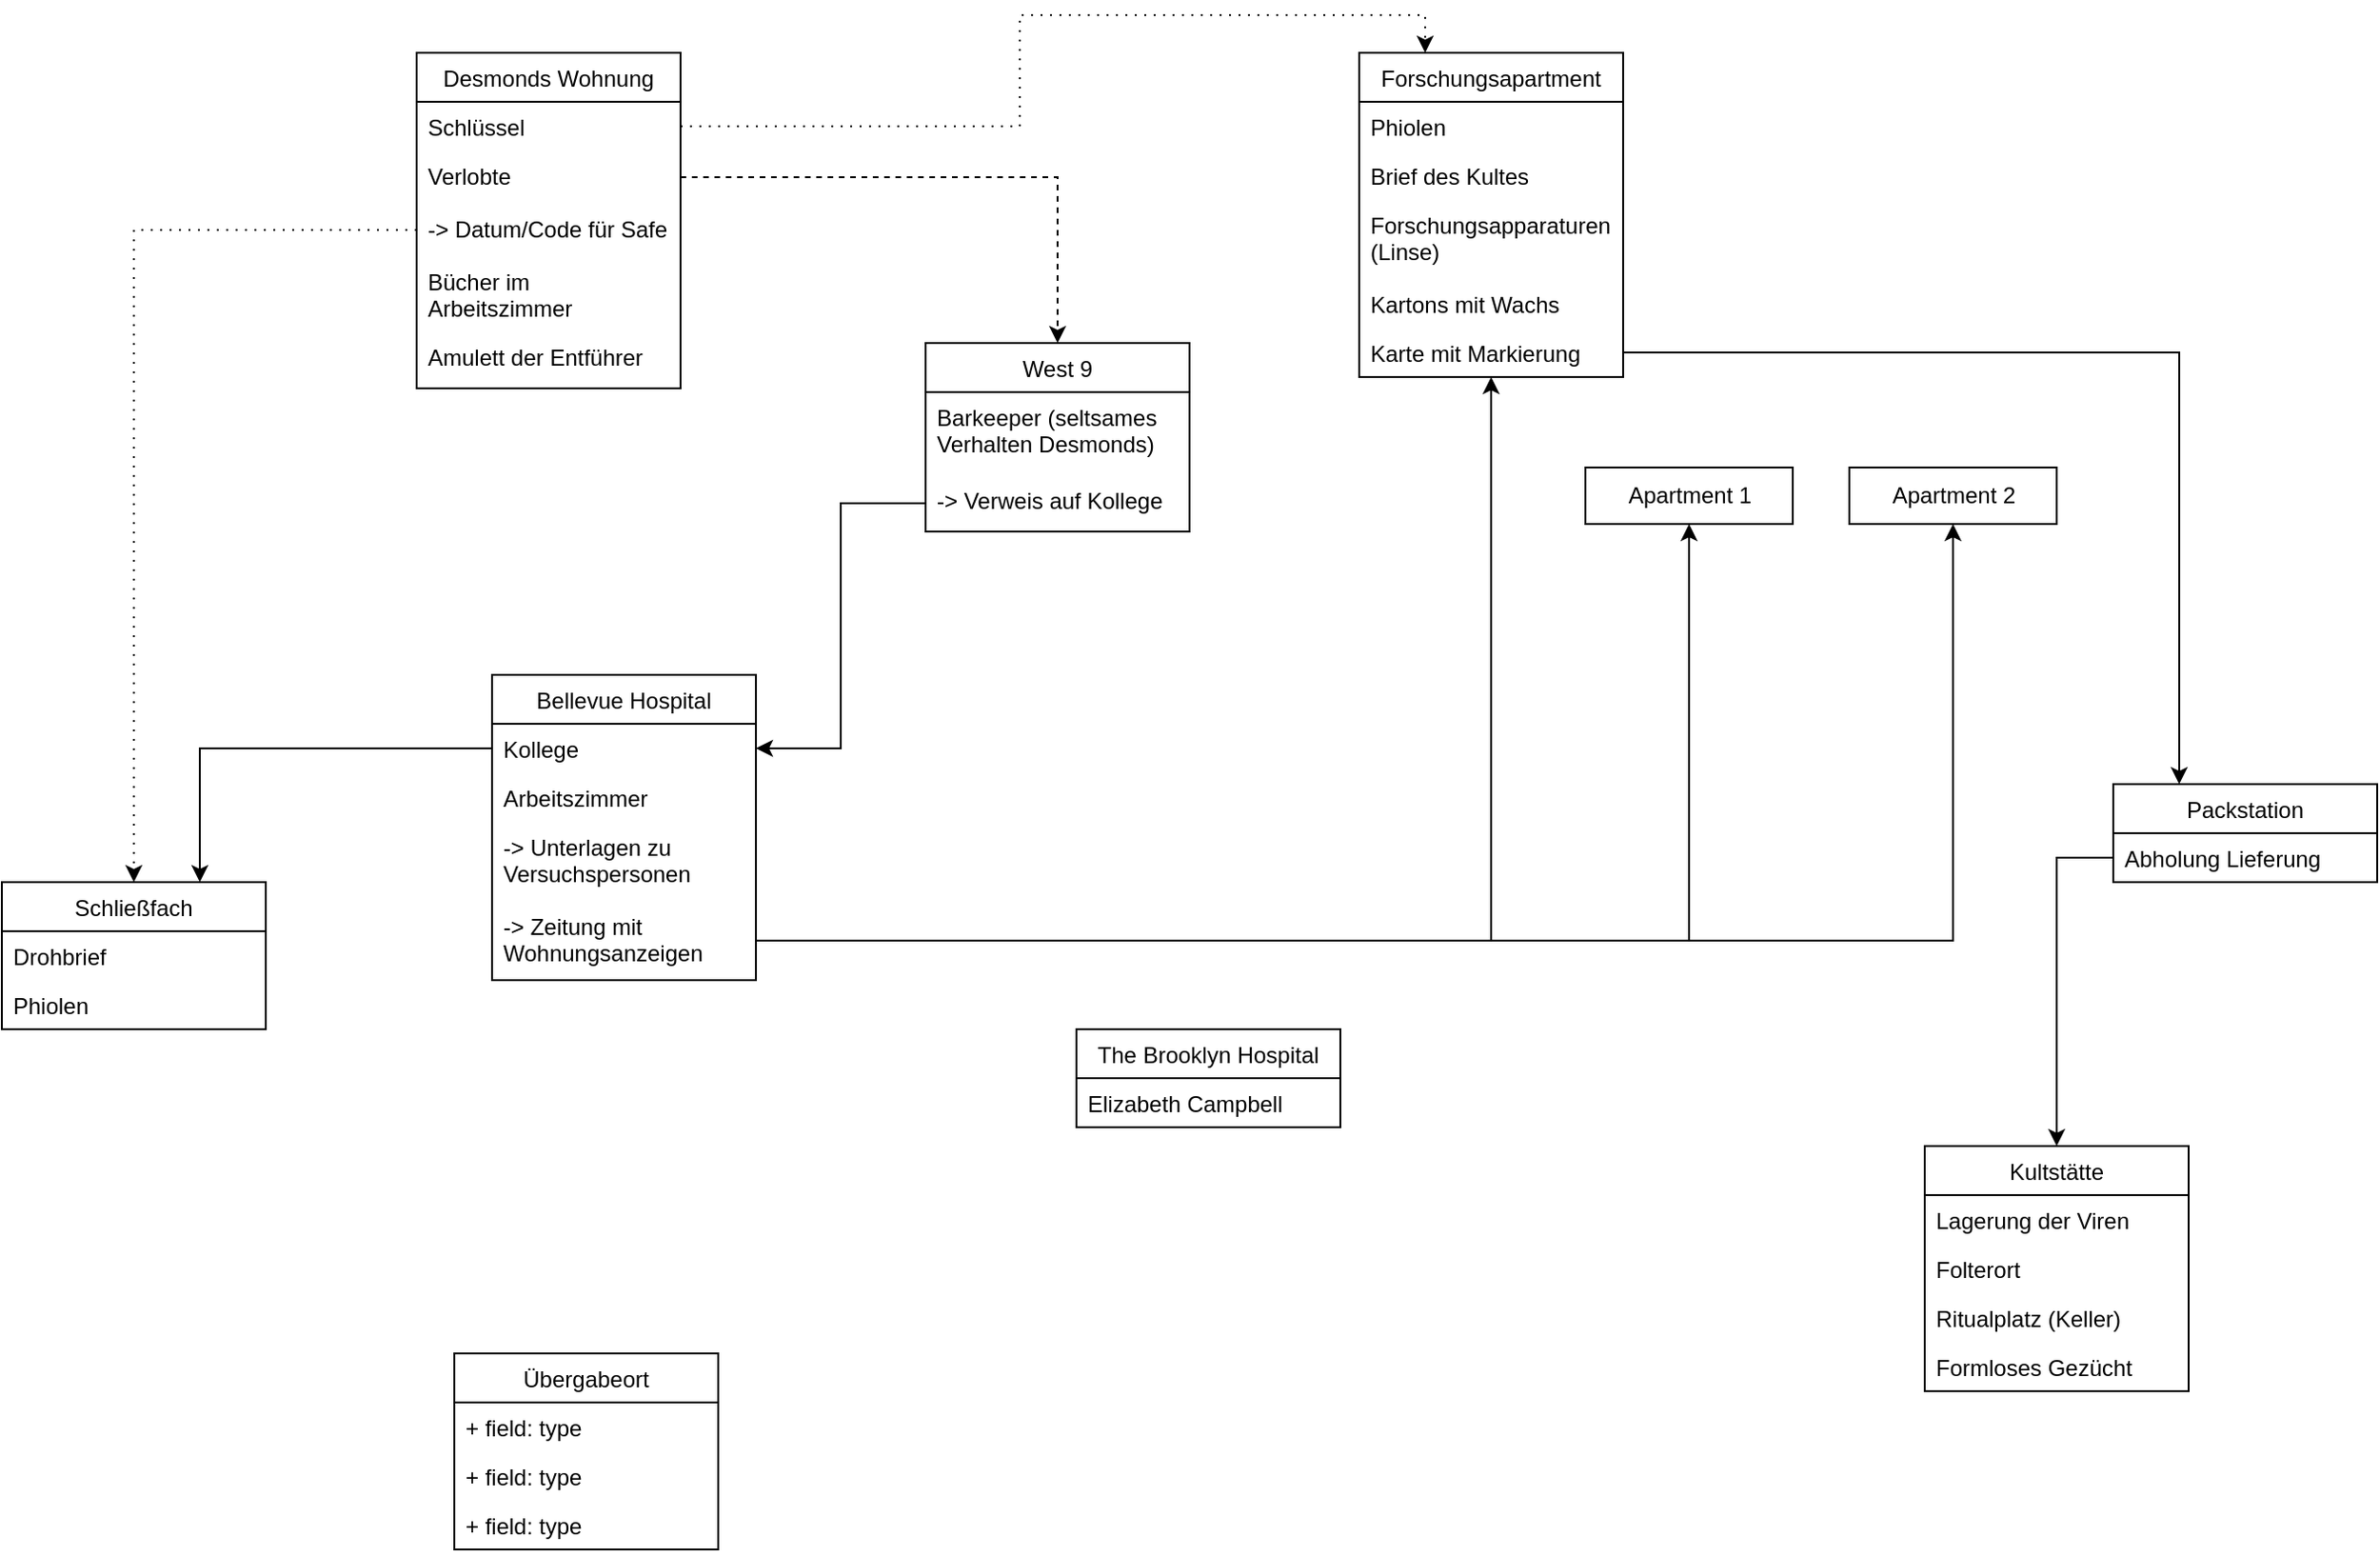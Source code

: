 <mxfile version="12.5.3" type="device"><diagram id="C5RBs43oDa-KdzZeNtuy" name="Page-1"><mxGraphModel dx="1808" dy="650" grid="1" gridSize="10" guides="1" tooltips="1" connect="1" arrows="1" fold="1" page="1" pageScale="1" pageWidth="827" pageHeight="1169" math="0" shadow="0"><root><mxCell id="WIyWlLk6GJQsqaUBKTNV-0"/><mxCell id="WIyWlLk6GJQsqaUBKTNV-1" parent="WIyWlLk6GJQsqaUBKTNV-0"/><mxCell id="Gv4YgLjHn7r7YIj3dcY0-4" value="Forschungsapartment" style="swimlane;fontStyle=0;childLayout=stackLayout;horizontal=1;startSize=26;fillColor=none;horizontalStack=0;resizeParent=1;resizeParentMax=0;resizeLast=0;collapsible=1;marginBottom=0;" parent="WIyWlLk6GJQsqaUBKTNV-1" vertex="1"><mxGeometry x="560" y="130" width="140" height="172" as="geometry"/></mxCell><mxCell id="Gv4YgLjHn7r7YIj3dcY0-6" value="Phiolen" style="text;strokeColor=none;fillColor=none;align=left;verticalAlign=top;spacingLeft=4;spacingRight=4;overflow=hidden;rotatable=0;points=[[0,0.5],[1,0.5]];portConstraint=eastwest;" parent="Gv4YgLjHn7r7YIj3dcY0-4" vertex="1"><mxGeometry y="26" width="140" height="26" as="geometry"/></mxCell><mxCell id="Gv4YgLjHn7r7YIj3dcY0-5" value="Brief des Kultes" style="text;strokeColor=none;fillColor=none;align=left;verticalAlign=top;spacingLeft=4;spacingRight=4;overflow=hidden;rotatable=0;points=[[0,0.5],[1,0.5]];portConstraint=eastwest;" parent="Gv4YgLjHn7r7YIj3dcY0-4" vertex="1"><mxGeometry y="52" width="140" height="26" as="geometry"/></mxCell><mxCell id="Gv4YgLjHn7r7YIj3dcY0-7" value="Forschungsapparaturen&#10;(Linse)" style="text;strokeColor=none;fillColor=none;align=left;verticalAlign=top;spacingLeft=4;spacingRight=4;overflow=hidden;rotatable=0;points=[[0,0.5],[1,0.5]];portConstraint=eastwest;" parent="Gv4YgLjHn7r7YIj3dcY0-4" vertex="1"><mxGeometry y="78" width="140" height="42" as="geometry"/></mxCell><mxCell id="Gv4YgLjHn7r7YIj3dcY0-14" value="Kartons mit Wachs" style="text;strokeColor=none;fillColor=none;align=left;verticalAlign=top;spacingLeft=4;spacingRight=4;overflow=hidden;rotatable=0;points=[[0,0.5],[1,0.5]];portConstraint=eastwest;" parent="Gv4YgLjHn7r7YIj3dcY0-4" vertex="1"><mxGeometry y="120" width="140" height="26" as="geometry"/></mxCell><mxCell id="xxPiGUW5v1Cq1hZBAN9w-2" value="Karte mit Markierung" style="text;strokeColor=none;fillColor=none;align=left;verticalAlign=top;spacingLeft=4;spacingRight=4;overflow=hidden;rotatable=0;points=[[0,0.5],[1,0.5]];portConstraint=eastwest;" parent="Gv4YgLjHn7r7YIj3dcY0-4" vertex="1"><mxGeometry y="146" width="140" height="26" as="geometry"/></mxCell><mxCell id="Gv4YgLjHn7r7YIj3dcY0-13" style="edgeStyle=orthogonalEdgeStyle;rounded=0;orthogonalLoop=1;jettySize=auto;html=1;exitX=1;exitY=0.5;exitDx=0;exitDy=0;entryX=0.25;entryY=0;entryDx=0;entryDy=0;dashed=1;dashPattern=1 4;" parent="WIyWlLk6GJQsqaUBKTNV-1" source="Gv4YgLjHn7r7YIj3dcY0-1" target="Gv4YgLjHn7r7YIj3dcY0-4" edge="1"><mxGeometry relative="1" as="geometry"/></mxCell><mxCell id="Gv4YgLjHn7r7YIj3dcY0-16" value="Bellevue Hospital" style="swimlane;fontStyle=0;childLayout=stackLayout;horizontal=1;startSize=26;fillColor=none;horizontalStack=0;resizeParent=1;resizeParentMax=0;resizeLast=0;collapsible=1;marginBottom=0;" parent="WIyWlLk6GJQsqaUBKTNV-1" vertex="1"><mxGeometry x="100" y="460" width="140" height="162" as="geometry"/></mxCell><mxCell id="Gv4YgLjHn7r7YIj3dcY0-17" value="Kollege" style="text;strokeColor=none;fillColor=none;align=left;verticalAlign=top;spacingLeft=4;spacingRight=4;overflow=hidden;rotatable=0;points=[[0,0.5],[1,0.5]];portConstraint=eastwest;" parent="Gv4YgLjHn7r7YIj3dcY0-16" vertex="1"><mxGeometry y="26" width="140" height="26" as="geometry"/></mxCell><mxCell id="Gv4YgLjHn7r7YIj3dcY0-18" value="Arbeitszimmer" style="text;strokeColor=none;fillColor=none;align=left;verticalAlign=top;spacingLeft=4;spacingRight=4;overflow=hidden;rotatable=0;points=[[0,0.5],[1,0.5]];portConstraint=eastwest;" parent="Gv4YgLjHn7r7YIj3dcY0-16" vertex="1"><mxGeometry y="52" width="140" height="26" as="geometry"/></mxCell><mxCell id="Gv4YgLjHn7r7YIj3dcY0-58" value="-&gt; Unterlagen zu&#10;Versuchspersonen" style="text;strokeColor=none;fillColor=none;align=left;verticalAlign=top;spacingLeft=4;spacingRight=4;overflow=hidden;rotatable=0;points=[[0,0.5],[1,0.5]];portConstraint=eastwest;" parent="Gv4YgLjHn7r7YIj3dcY0-16" vertex="1"><mxGeometry y="78" width="140" height="42" as="geometry"/></mxCell><mxCell id="Gv4YgLjHn7r7YIj3dcY0-56" value="-&gt; Zeitung mit &#10;Wohnungsanzeigen" style="text;strokeColor=none;fillColor=none;align=left;verticalAlign=top;spacingLeft=4;spacingRight=4;overflow=hidden;rotatable=0;points=[[0,0.5],[1,0.5]];portConstraint=eastwest;" parent="Gv4YgLjHn7r7YIj3dcY0-16" vertex="1"><mxGeometry y="120" width="140" height="42" as="geometry"/></mxCell><mxCell id="Gv4YgLjHn7r7YIj3dcY0-20" value="West 9" style="swimlane;fontStyle=0;childLayout=stackLayout;horizontal=1;startSize=26;fillColor=none;horizontalStack=0;resizeParent=1;resizeParentMax=0;resizeLast=0;collapsible=1;marginBottom=0;" parent="WIyWlLk6GJQsqaUBKTNV-1" vertex="1"><mxGeometry x="330" y="284" width="140" height="100" as="geometry"/></mxCell><mxCell id="Gv4YgLjHn7r7YIj3dcY0-21" value="Barkeeper (seltsames &#10;Verhalten Desmonds)" style="text;strokeColor=none;fillColor=none;align=left;verticalAlign=top;spacingLeft=4;spacingRight=4;overflow=hidden;rotatable=0;points=[[0,0.5],[1,0.5]];portConstraint=eastwest;" parent="Gv4YgLjHn7r7YIj3dcY0-20" vertex="1"><mxGeometry y="26" width="140" height="44" as="geometry"/></mxCell><mxCell id="Gv4YgLjHn7r7YIj3dcY0-60" value="-&gt; Verweis auf Kollege" style="text;strokeColor=none;fillColor=none;align=left;verticalAlign=top;spacingLeft=4;spacingRight=4;overflow=hidden;rotatable=0;points=[[0,0.5],[1,0.5]];portConstraint=eastwest;" parent="Gv4YgLjHn7r7YIj3dcY0-20" vertex="1"><mxGeometry y="70" width="140" height="30" as="geometry"/></mxCell><mxCell id="Gv4YgLjHn7r7YIj3dcY0-24" value="Packstation" style="swimlane;fontStyle=0;childLayout=stackLayout;horizontal=1;startSize=26;fillColor=none;horizontalStack=0;resizeParent=1;resizeParentMax=0;resizeLast=0;collapsible=1;marginBottom=0;" parent="WIyWlLk6GJQsqaUBKTNV-1" vertex="1"><mxGeometry x="960" y="518" width="140" height="52" as="geometry"/></mxCell><mxCell id="Gv4YgLjHn7r7YIj3dcY0-25" value="Abholung Lieferung" style="text;strokeColor=none;fillColor=none;align=left;verticalAlign=top;spacingLeft=4;spacingRight=4;overflow=hidden;rotatable=0;points=[[0,0.5],[1,0.5]];portConstraint=eastwest;" parent="Gv4YgLjHn7r7YIj3dcY0-24" vertex="1"><mxGeometry y="26" width="140" height="26" as="geometry"/></mxCell><mxCell id="Gv4YgLjHn7r7YIj3dcY0-28" value="Kultstätte" style="swimlane;fontStyle=0;childLayout=stackLayout;horizontal=1;startSize=26;fillColor=none;horizontalStack=0;resizeParent=1;resizeParentMax=0;resizeLast=0;collapsible=1;marginBottom=0;" parent="WIyWlLk6GJQsqaUBKTNV-1" vertex="1"><mxGeometry x="860" y="710" width="140" height="130" as="geometry"/></mxCell><mxCell id="Gv4YgLjHn7r7YIj3dcY0-29" value="Lagerung der Viren" style="text;strokeColor=none;fillColor=none;align=left;verticalAlign=top;spacingLeft=4;spacingRight=4;overflow=hidden;rotatable=0;points=[[0,0.5],[1,0.5]];portConstraint=eastwest;" parent="Gv4YgLjHn7r7YIj3dcY0-28" vertex="1"><mxGeometry y="26" width="140" height="26" as="geometry"/></mxCell><mxCell id="Gv4YgLjHn7r7YIj3dcY0-30" value="Folterort" style="text;strokeColor=none;fillColor=none;align=left;verticalAlign=top;spacingLeft=4;spacingRight=4;overflow=hidden;rotatable=0;points=[[0,0.5],[1,0.5]];portConstraint=eastwest;" parent="Gv4YgLjHn7r7YIj3dcY0-28" vertex="1"><mxGeometry y="52" width="140" height="26" as="geometry"/></mxCell><mxCell id="Gv4YgLjHn7r7YIj3dcY0-31" value="Ritualplatz (Keller)" style="text;strokeColor=none;fillColor=none;align=left;verticalAlign=top;spacingLeft=4;spacingRight=4;overflow=hidden;rotatable=0;points=[[0,0.5],[1,0.5]];portConstraint=eastwest;" parent="Gv4YgLjHn7r7YIj3dcY0-28" vertex="1"><mxGeometry y="78" width="140" height="26" as="geometry"/></mxCell><mxCell id="Gv4YgLjHn7r7YIj3dcY0-32" value="Formloses Gezücht" style="text;strokeColor=none;fillColor=none;align=left;verticalAlign=top;spacingLeft=4;spacingRight=4;overflow=hidden;rotatable=0;points=[[0,0.5],[1,0.5]];portConstraint=eastwest;" parent="Gv4YgLjHn7r7YIj3dcY0-28" vertex="1"><mxGeometry y="104" width="140" height="26" as="geometry"/></mxCell><mxCell id="Gv4YgLjHn7r7YIj3dcY0-34" value="The Brooklyn Hospital" style="swimlane;fontStyle=0;childLayout=stackLayout;horizontal=1;startSize=26;fillColor=none;horizontalStack=0;resizeParent=1;resizeParentMax=0;resizeLast=0;collapsible=1;marginBottom=0;" parent="WIyWlLk6GJQsqaUBKTNV-1" vertex="1"><mxGeometry x="410" y="648" width="140" height="52" as="geometry"/></mxCell><mxCell id="Gv4YgLjHn7r7YIj3dcY0-35" value="Elizabeth Campbell" style="text;strokeColor=none;fillColor=none;align=left;verticalAlign=top;spacingLeft=4;spacingRight=4;overflow=hidden;rotatable=0;points=[[0,0.5],[1,0.5]];portConstraint=eastwest;" parent="Gv4YgLjHn7r7YIj3dcY0-34" vertex="1"><mxGeometry y="26" width="140" height="26" as="geometry"/></mxCell><mxCell id="Gv4YgLjHn7r7YIj3dcY0-40" value="" style="group" parent="WIyWlLk6GJQsqaUBKTNV-1" vertex="1" connectable="0"><mxGeometry x="80" y="130" width="140" height="160" as="geometry"/></mxCell><mxCell id="Gv4YgLjHn7r7YIj3dcY0-42" value="" style="group" parent="Gv4YgLjHn7r7YIj3dcY0-40" vertex="1" connectable="0"><mxGeometry x="-20" width="140" height="160" as="geometry"/></mxCell><mxCell id="Gv4YgLjHn7r7YIj3dcY0-0" value="Desmonds Wohnung" style="swimlane;fontStyle=0;childLayout=stackLayout;horizontal=1;startSize=26;fillColor=none;horizontalStack=0;resizeParent=1;resizeParentMax=0;resizeLast=0;collapsible=1;marginBottom=0;" parent="Gv4YgLjHn7r7YIj3dcY0-42" vertex="1"><mxGeometry width="140" height="178" as="geometry"><mxRectangle x="20" y="20" width="90" height="26" as="alternateBounds"/></mxGeometry></mxCell><mxCell id="Gv4YgLjHn7r7YIj3dcY0-1" value="Schlüssel" style="text;strokeColor=none;fillColor=none;align=left;verticalAlign=top;spacingLeft=4;spacingRight=4;overflow=hidden;rotatable=0;points=[[0,0.5],[1,0.5]];portConstraint=eastwest;" parent="Gv4YgLjHn7r7YIj3dcY0-0" vertex="1"><mxGeometry y="26" width="140" height="26" as="geometry"/></mxCell><mxCell id="Gv4YgLjHn7r7YIj3dcY0-2" value="Verlobte" style="text;strokeColor=none;fillColor=none;align=left;verticalAlign=top;spacingLeft=4;spacingRight=4;overflow=hidden;rotatable=0;points=[[0,0.5],[1,0.5]];portConstraint=eastwest;" parent="Gv4YgLjHn7r7YIj3dcY0-0" vertex="1"><mxGeometry y="52" width="140" height="28" as="geometry"/></mxCell><mxCell id="Gv4YgLjHn7r7YIj3dcY0-53" value="-&gt; Datum/Code für Safe" style="text;strokeColor=none;fillColor=none;align=left;verticalAlign=top;spacingLeft=4;spacingRight=4;overflow=hidden;rotatable=0;points=[[0,0.5],[1,0.5]];portConstraint=eastwest;" parent="Gv4YgLjHn7r7YIj3dcY0-0" vertex="1"><mxGeometry y="80" width="140" height="28" as="geometry"/></mxCell><mxCell id="Gv4YgLjHn7r7YIj3dcY0-3" value="Bücher im &#10;Arbeitszimmer" style="text;strokeColor=none;fillColor=none;align=left;verticalAlign=top;spacingLeft=4;spacingRight=4;overflow=hidden;rotatable=0;points=[[0,0.5],[1,0.5]];portConstraint=eastwest;" parent="Gv4YgLjHn7r7YIj3dcY0-0" vertex="1"><mxGeometry y="108" width="140" height="40" as="geometry"/></mxCell><mxCell id="Gv4YgLjHn7r7YIj3dcY0-10" value="Amulett der Entführer" style="text;strokeColor=none;fillColor=none;align=left;verticalAlign=top;spacingLeft=4;spacingRight=4;overflow=hidden;rotatable=0;points=[[0,0.5],[1,0.5]];portConstraint=eastwest;" parent="Gv4YgLjHn7r7YIj3dcY0-0" vertex="1"><mxGeometry y="148" width="140" height="30" as="geometry"/></mxCell><mxCell id="Gv4YgLjHn7r7YIj3dcY0-45" value="Schließfach" style="swimlane;fontStyle=0;childLayout=stackLayout;horizontal=1;startSize=26;fillColor=none;horizontalStack=0;resizeParent=1;resizeParentMax=0;resizeLast=0;collapsible=1;marginBottom=0;" parent="WIyWlLk6GJQsqaUBKTNV-1" vertex="1"><mxGeometry x="-160" y="570" width="140" height="78" as="geometry"/></mxCell><mxCell id="Gv4YgLjHn7r7YIj3dcY0-47" value="Drohbrief" style="text;strokeColor=none;fillColor=none;align=left;verticalAlign=top;spacingLeft=4;spacingRight=4;overflow=hidden;rotatable=0;points=[[0,0.5],[1,0.5]];portConstraint=eastwest;" parent="Gv4YgLjHn7r7YIj3dcY0-45" vertex="1"><mxGeometry y="26" width="140" height="26" as="geometry"/></mxCell><mxCell id="Gv4YgLjHn7r7YIj3dcY0-46" value="Phiolen" style="text;strokeColor=none;fillColor=none;align=left;verticalAlign=top;spacingLeft=4;spacingRight=4;overflow=hidden;rotatable=0;points=[[0,0.5],[1,0.5]];portConstraint=eastwest;" parent="Gv4YgLjHn7r7YIj3dcY0-45" vertex="1"><mxGeometry y="52" width="140" height="26" as="geometry"/></mxCell><mxCell id="Gv4YgLjHn7r7YIj3dcY0-54" style="edgeStyle=orthogonalEdgeStyle;rounded=0;orthogonalLoop=1;jettySize=auto;html=1;exitX=1;exitY=0.5;exitDx=0;exitDy=0;dashed=1;" parent="WIyWlLk6GJQsqaUBKTNV-1" source="Gv4YgLjHn7r7YIj3dcY0-2" target="Gv4YgLjHn7r7YIj3dcY0-20" edge="1"><mxGeometry relative="1" as="geometry"/></mxCell><mxCell id="Gv4YgLjHn7r7YIj3dcY0-55" style="edgeStyle=orthogonalEdgeStyle;rounded=0;orthogonalLoop=1;jettySize=auto;html=1;exitX=0;exitY=0.5;exitDx=0;exitDy=0;entryX=0.5;entryY=0;entryDx=0;entryDy=0;dashed=1;dashPattern=1 4;" parent="WIyWlLk6GJQsqaUBKTNV-1" source="Gv4YgLjHn7r7YIj3dcY0-53" target="Gv4YgLjHn7r7YIj3dcY0-45" edge="1"><mxGeometry relative="1" as="geometry"/></mxCell><mxCell id="Gv4YgLjHn7r7YIj3dcY0-57" style="edgeStyle=orthogonalEdgeStyle;rounded=0;orthogonalLoop=1;jettySize=auto;html=1;exitX=1;exitY=0.5;exitDx=0;exitDy=0;" parent="WIyWlLk6GJQsqaUBKTNV-1" source="Gv4YgLjHn7r7YIj3dcY0-56" target="Gv4YgLjHn7r7YIj3dcY0-4" edge="1"><mxGeometry relative="1" as="geometry"/></mxCell><mxCell id="Gv4YgLjHn7r7YIj3dcY0-59" style="edgeStyle=orthogonalEdgeStyle;rounded=0;orthogonalLoop=1;jettySize=auto;html=1;exitX=0;exitY=0.5;exitDx=0;exitDy=0;entryX=0.75;entryY=0;entryDx=0;entryDy=0;" parent="WIyWlLk6GJQsqaUBKTNV-1" source="Gv4YgLjHn7r7YIj3dcY0-17" target="Gv4YgLjHn7r7YIj3dcY0-45" edge="1"><mxGeometry relative="1" as="geometry"/></mxCell><mxCell id="Gv4YgLjHn7r7YIj3dcY0-61" style="edgeStyle=orthogonalEdgeStyle;rounded=0;orthogonalLoop=1;jettySize=auto;html=1;exitX=0;exitY=0.5;exitDx=0;exitDy=0;entryX=1;entryY=0.5;entryDx=0;entryDy=0;" parent="WIyWlLk6GJQsqaUBKTNV-1" source="Gv4YgLjHn7r7YIj3dcY0-60" target="Gv4YgLjHn7r7YIj3dcY0-17" edge="1"><mxGeometry relative="1" as="geometry"/></mxCell><mxCell id="Gv4YgLjHn7r7YIj3dcY0-62" value="Übergabeort" style="swimlane;fontStyle=0;childLayout=stackLayout;horizontal=1;startSize=26;fillColor=none;horizontalStack=0;resizeParent=1;resizeParentMax=0;resizeLast=0;collapsible=1;marginBottom=0;" parent="WIyWlLk6GJQsqaUBKTNV-1" vertex="1"><mxGeometry x="80" y="820" width="140" height="104" as="geometry"/></mxCell><mxCell id="Gv4YgLjHn7r7YIj3dcY0-63" value="+ field: type" style="text;strokeColor=none;fillColor=none;align=left;verticalAlign=top;spacingLeft=4;spacingRight=4;overflow=hidden;rotatable=0;points=[[0,0.5],[1,0.5]];portConstraint=eastwest;" parent="Gv4YgLjHn7r7YIj3dcY0-62" vertex="1"><mxGeometry y="26" width="140" height="26" as="geometry"/></mxCell><mxCell id="Gv4YgLjHn7r7YIj3dcY0-64" value="+ field: type" style="text;strokeColor=none;fillColor=none;align=left;verticalAlign=top;spacingLeft=4;spacingRight=4;overflow=hidden;rotatable=0;points=[[0,0.5],[1,0.5]];portConstraint=eastwest;" parent="Gv4YgLjHn7r7YIj3dcY0-62" vertex="1"><mxGeometry y="52" width="140" height="26" as="geometry"/></mxCell><mxCell id="Gv4YgLjHn7r7YIj3dcY0-65" value="+ field: type" style="text;strokeColor=none;fillColor=none;align=left;verticalAlign=top;spacingLeft=4;spacingRight=4;overflow=hidden;rotatable=0;points=[[0,0.5],[1,0.5]];portConstraint=eastwest;" parent="Gv4YgLjHn7r7YIj3dcY0-62" vertex="1"><mxGeometry y="78" width="140" height="26" as="geometry"/></mxCell><mxCell id="Gv4YgLjHn7r7YIj3dcY0-74" value="Apartment 1" style="html=1;" parent="WIyWlLk6GJQsqaUBKTNV-1" vertex="1"><mxGeometry x="680" y="350" width="110" height="30" as="geometry"/></mxCell><mxCell id="Gv4YgLjHn7r7YIj3dcY0-75" value="Apartment 2" style="html=1;" parent="WIyWlLk6GJQsqaUBKTNV-1" vertex="1"><mxGeometry x="820" y="350" width="110" height="30" as="geometry"/></mxCell><mxCell id="Gv4YgLjHn7r7YIj3dcY0-76" style="edgeStyle=orthogonalEdgeStyle;rounded=0;orthogonalLoop=1;jettySize=auto;html=1;exitX=1;exitY=0.5;exitDx=0;exitDy=0;entryX=0.5;entryY=1;entryDx=0;entryDy=0;" parent="WIyWlLk6GJQsqaUBKTNV-1" source="Gv4YgLjHn7r7YIj3dcY0-56" target="Gv4YgLjHn7r7YIj3dcY0-75" edge="1"><mxGeometry relative="1" as="geometry"/></mxCell><mxCell id="Gv4YgLjHn7r7YIj3dcY0-77" style="edgeStyle=orthogonalEdgeStyle;rounded=0;orthogonalLoop=1;jettySize=auto;html=1;exitX=1;exitY=0.5;exitDx=0;exitDy=0;entryX=0.5;entryY=1;entryDx=0;entryDy=0;" parent="WIyWlLk6GJQsqaUBKTNV-1" source="Gv4YgLjHn7r7YIj3dcY0-56" target="Gv4YgLjHn7r7YIj3dcY0-74" edge="1"><mxGeometry relative="1" as="geometry"/></mxCell><mxCell id="xxPiGUW5v1Cq1hZBAN9w-5" style="edgeStyle=orthogonalEdgeStyle;rounded=0;orthogonalLoop=1;jettySize=auto;html=1;exitX=1;exitY=0.5;exitDx=0;exitDy=0;entryX=0.25;entryY=0;entryDx=0;entryDy=0;" parent="WIyWlLk6GJQsqaUBKTNV-1" source="xxPiGUW5v1Cq1hZBAN9w-2" target="Gv4YgLjHn7r7YIj3dcY0-24" edge="1"><mxGeometry relative="1" as="geometry"/></mxCell><mxCell id="xxPiGUW5v1Cq1hZBAN9w-6" style="edgeStyle=orthogonalEdgeStyle;rounded=0;orthogonalLoop=1;jettySize=auto;html=1;exitX=0;exitY=0.5;exitDx=0;exitDy=0;entryX=0.5;entryY=0;entryDx=0;entryDy=0;" parent="WIyWlLk6GJQsqaUBKTNV-1" source="Gv4YgLjHn7r7YIj3dcY0-25" target="Gv4YgLjHn7r7YIj3dcY0-28" edge="1"><mxGeometry relative="1" as="geometry"><mxPoint x="950" y="730" as="targetPoint"/></mxGeometry></mxCell></root></mxGraphModel></diagram></mxfile>